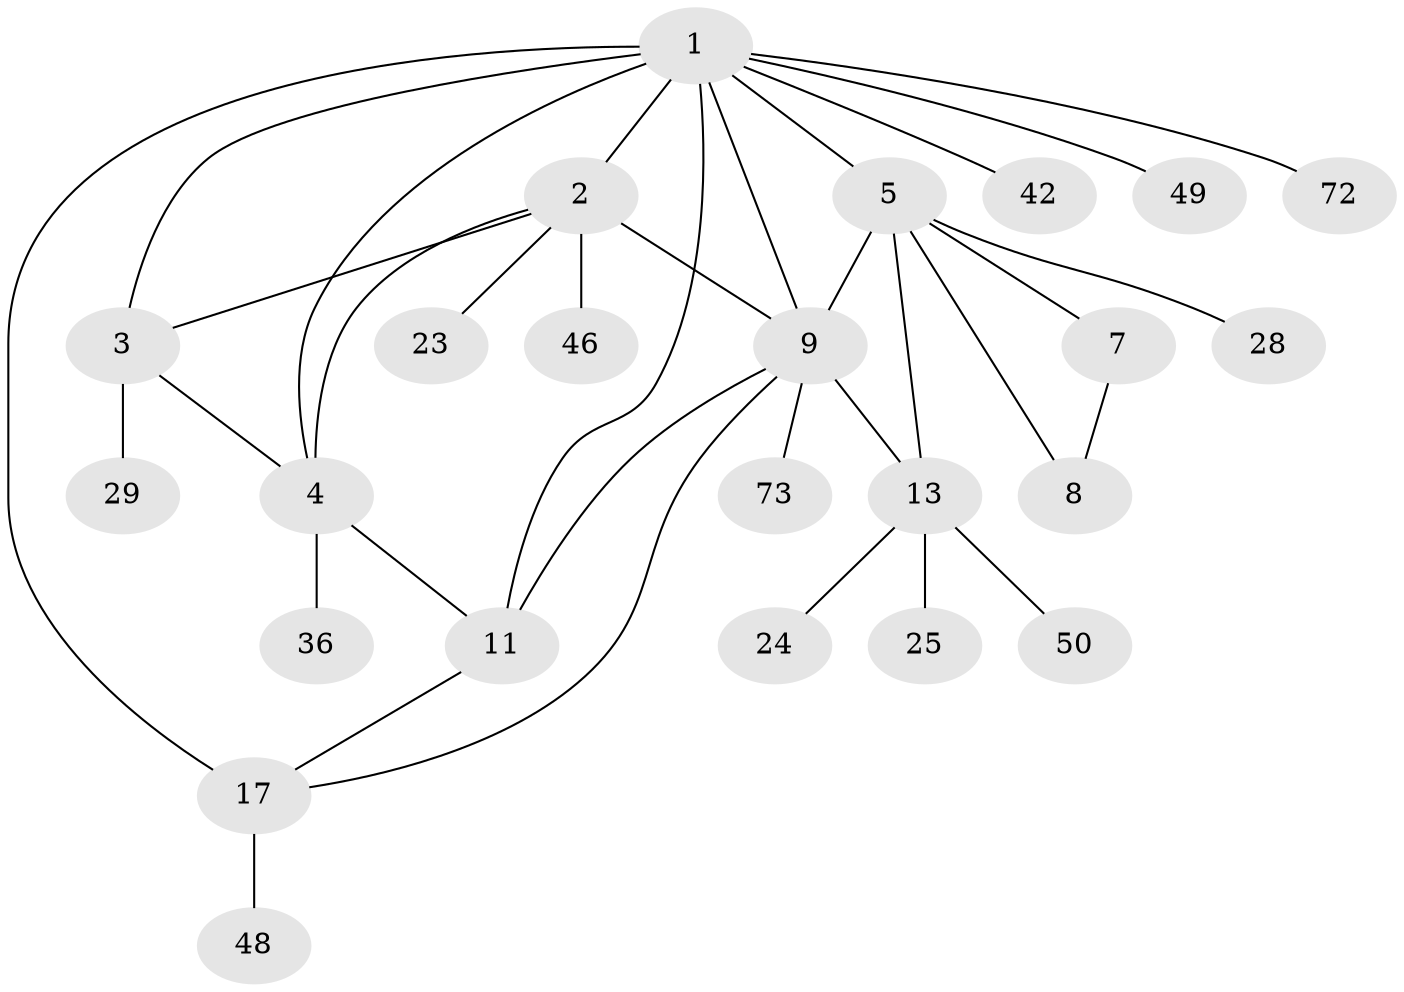 // original degree distribution, {13: 0.012345679012345678, 7: 0.037037037037037035, 4: 0.06172839506172839, 9: 0.037037037037037035, 10: 0.024691358024691357, 8: 0.012345679012345678, 5: 0.037037037037037035, 6: 0.024691358024691357, 3: 0.024691358024691357, 1: 0.5432098765432098, 2: 0.18518518518518517}
// Generated by graph-tools (version 1.1) at 2025/19/03/04/25 18:19:57]
// undirected, 24 vertices, 34 edges
graph export_dot {
graph [start="1"]
  node [color=gray90,style=filled];
  1 [super="+20+26+32"];
  2;
  3;
  4 [super="+31+39+66+52"];
  5 [super="+37+6+38+54+58+34"];
  7 [super="+60+51"];
  8 [super="+75"];
  9 [super="+43+16+10+47+63+65+27+12"];
  11 [super="+68"];
  13 [super="+40+14+81"];
  17 [super="+80+45+35+19"];
  23;
  24 [super="+53"];
  25 [super="+44"];
  28 [super="+78"];
  29;
  36;
  42;
  46;
  48;
  49;
  50;
  72;
  73;
  1 -- 2;
  1 -- 3;
  1 -- 4;
  1 -- 5;
  1 -- 42;
  1 -- 49;
  1 -- 72;
  1 -- 17 [weight=3];
  1 -- 11;
  1 -- 9 [weight=2];
  2 -- 3;
  2 -- 4;
  2 -- 23;
  2 -- 46;
  2 -- 9 [weight=2];
  3 -- 4;
  3 -- 29;
  4 -- 11 [weight=2];
  4 -- 36;
  5 -- 7 [weight=2];
  5 -- 8 [weight=2];
  5 -- 9 [weight=3];
  5 -- 28;
  5 -- 13;
  7 -- 8;
  9 -- 11 [weight=3];
  9 -- 73;
  9 -- 13 [weight=4];
  9 -- 17 [weight=2];
  11 -- 17;
  13 -- 50;
  13 -- 24;
  13 -- 25;
  17 -- 48;
}
